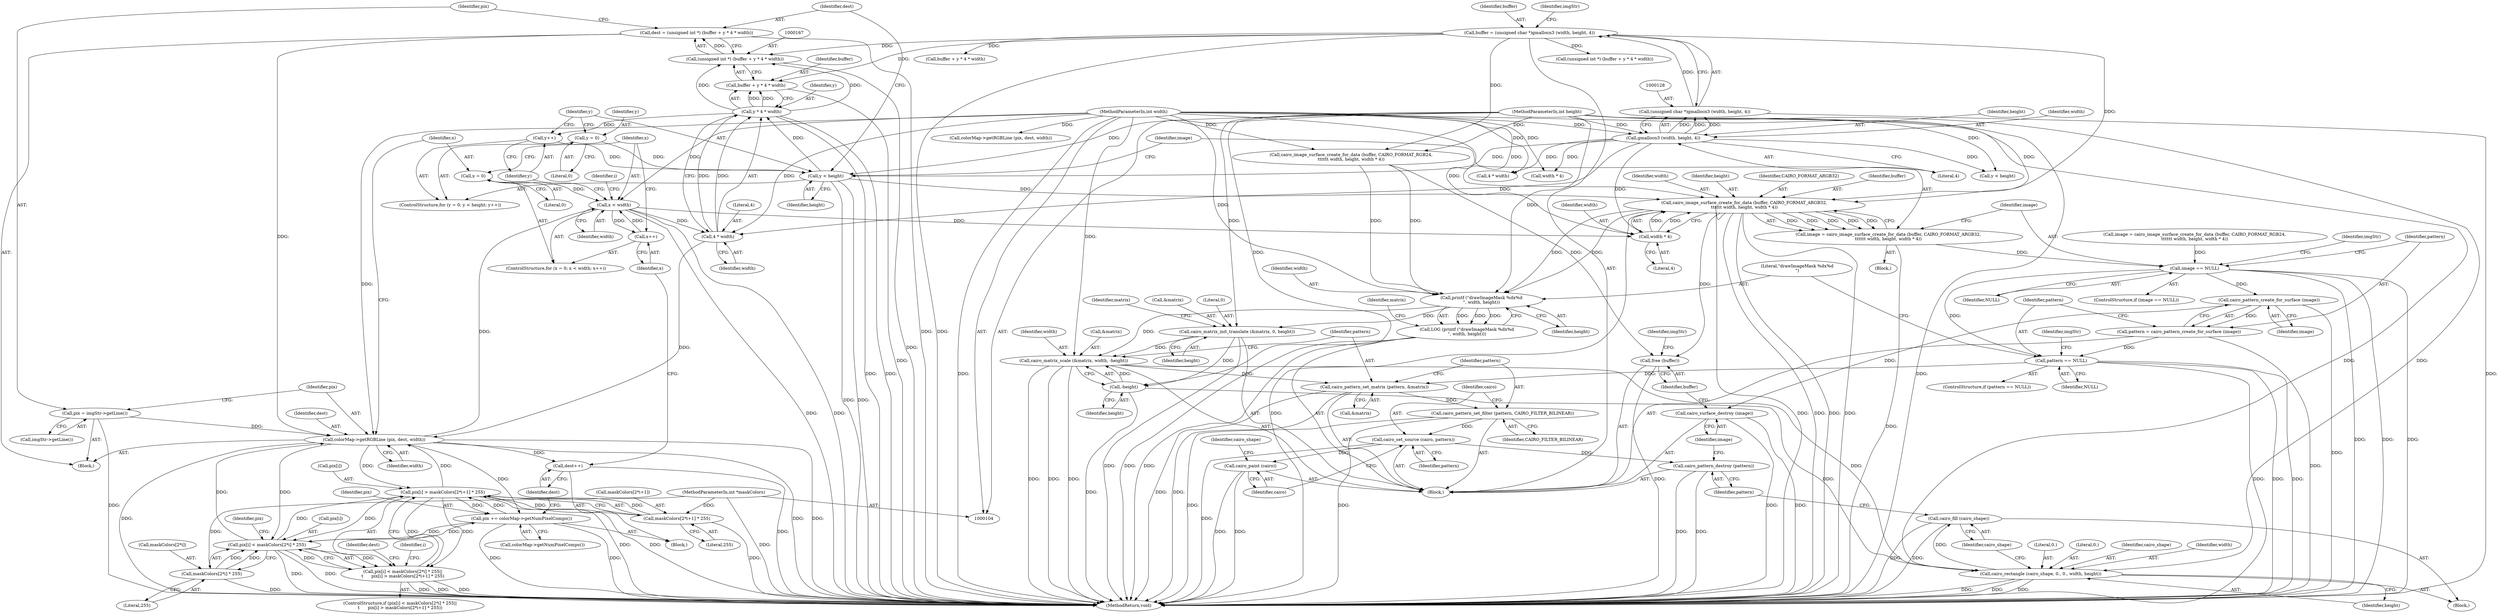 digraph "0_poppler_7b2d314a61fd0e12f47c62996cb49ec0d1ba747a_1@integer" {
"1000164" [label="(Call,dest = (unsigned int *) (buffer + y * 4 * width))"];
"1000166" [label="(Call,(unsigned int *) (buffer + y * 4 * width))"];
"1000125" [label="(Call,buffer = (unsigned char *)gmallocn3 (width, height, 4))"];
"1000127" [label="(Call,(unsigned char *)gmallocn3 (width, height, 4))"];
"1000129" [label="(Call,gmallocn3 (width, height, 4))"];
"1000108" [label="(MethodParameterIn,int width)"];
"1000109" [label="(MethodParameterIn,int height)"];
"1000170" [label="(Call,y * 4 * width)"];
"1000158" [label="(Call,y < height)"];
"1000155" [label="(Call,y = 0)"];
"1000161" [label="(Call,y++)"];
"1000172" [label="(Call,4 * width)"];
"1000186" [label="(Call,x < width)"];
"1000189" [label="(Call,x++)"];
"1000183" [label="(Call,x = 0)"];
"1000178" [label="(Call,colorMap->getRGBLine (pix, dest, width))"];
"1000215" [label="(Call,pix[i] > maskColors[2*i+1] * 255)"];
"1000237" [label="(Call,pix += colorMap->getNumPixelComps())"];
"1000204" [label="(Call,pix[i] < maskColors[2*i] * 255)"];
"1000208" [label="(Call,maskColors[2*i] * 255)"];
"1000111" [label="(MethodParameterIn,int *maskColors)"];
"1000219" [label="(Call,maskColors[2*i+1] * 255)"];
"1000175" [label="(Call,pix = imgStr->getLine())"];
"1000164" [label="(Call,dest = (unsigned int *) (buffer + y * 4 * width))"];
"1000244" [label="(Call,cairo_image_surface_create_for_data (buffer, CAIRO_FORMAT_ARGB32,\n\t\t\t\t\t\t width, height, width * 4))"];
"1000242" [label="(Call,image = cairo_image_surface_create_for_data (buffer, CAIRO_FORMAT_ARGB32,\n\t\t\t\t\t\t width, height, width * 4))"];
"1000293" [label="(Call,image == NULL)"];
"1000302" [label="(Call,cairo_pattern_create_for_surface (image))"];
"1000300" [label="(Call,pattern = cairo_pattern_create_for_surface (image))"];
"1000305" [label="(Call,pattern == NULL)"];
"1000328" [label="(Call,cairo_pattern_set_matrix (pattern, &matrix))"];
"1000332" [label="(Call,cairo_pattern_set_filter (pattern, CAIRO_FILTER_BILINEAR))"];
"1000335" [label="(Call,cairo_set_source (cairo, pattern))"];
"1000338" [label="(Call,cairo_paint (cairo))"];
"1000351" [label="(Call,cairo_pattern_destroy (pattern))"];
"1000353" [label="(Call,cairo_surface_destroy (image))"];
"1000313" [label="(Call,printf (\"drawImageMask %dx%d\n\", width, height))"];
"1000312" [label="(Call,LOG (printf (\"drawImageMask %dx%d\n\", width, height)))"];
"1000317" [label="(Call,cairo_matrix_init_translate (&matrix, 0, height))"];
"1000322" [label="(Call,cairo_matrix_scale (&matrix, width, -height))"];
"1000343" [label="(Call,cairo_rectangle (cairo_shape, 0., 0., width, height))"];
"1000349" [label="(Call,cairo_fill (cairo_shape))"];
"1000326" [label="(Call,-height)"];
"1000355" [label="(Call,free (buffer))"];
"1000168" [label="(Call,buffer + y * 4 * width)"];
"1000249" [label="(Call,width * 4)"];
"1000203" [label="(Call,pix[i] < maskColors[2*i] * 255||\n\t      pix[i] > maskColors[2*i+1] * 255)"];
"1000240" [label="(Call,dest++)"];
"1000166" [label="(Call,(unsigned int *) (buffer + y * 4 * width))"];
"1000219" [label="(Call,maskColors[2*i+1] * 255)"];
"1000293" [label="(Call,image == NULL)"];
"1000272" [label="(Call,4 * width)"];
"1000321" [label="(Identifier,height)"];
"1000203" [label="(Call,pix[i] < maskColors[2*i] * 255||\n\t      pix[i] > maskColors[2*i+1] * 255)"];
"1000248" [label="(Identifier,height)"];
"1000162" [label="(Identifier,y)"];
"1000242" [label="(Call,image = cairo_image_surface_create_for_data (buffer, CAIRO_FORMAT_ARGB32,\n\t\t\t\t\t\t width, height, width * 4))"];
"1000130" [label="(Identifier,width)"];
"1000343" [label="(Call,cairo_rectangle (cairo_shape, 0., 0., width, height))"];
"1000168" [label="(Call,buffer + y * 4 * width)"];
"1000246" [label="(Identifier,CAIRO_FORMAT_ARGB32)"];
"1000214" [label="(Literal,255)"];
"1000127" [label="(Call,(unsigned char *)gmallocn3 (width, height, 4))"];
"1000304" [label="(ControlStructure,if (pattern == NULL))"];
"1000217" [label="(Identifier,pix)"];
"1000113" [label="(Block,)"];
"1000126" [label="(Identifier,buffer)"];
"1000356" [label="(Identifier,buffer)"];
"1000189" [label="(Call,x++)"];
"1000194" [label="(Identifier,i)"];
"1000169" [label="(Identifier,buffer)"];
"1000170" [label="(Call,y * 4 * width)"];
"1000313" [label="(Call,printf (\"drawImageMask %dx%d\n\", width, height))"];
"1000351" [label="(Call,cairo_pattern_destroy (pattern))"];
"1000326" [label="(Call,-height)"];
"1000238" [label="(Identifier,pix)"];
"1000209" [label="(Call,maskColors[2*i])"];
"1000323" [label="(Call,&matrix)"];
"1000165" [label="(Identifier,dest)"];
"1000132" [label="(Literal,4)"];
"1000178" [label="(Call,colorMap->getRGBLine (pix, dest, width))"];
"1000164" [label="(Call,dest = (unsigned int *) (buffer + y * 4 * width))"];
"1000180" [label="(Identifier,dest)"];
"1000353" [label="(Call,cairo_surface_destroy (image))"];
"1000134" [label="(Identifier,imgStr)"];
"1000307" [label="(Identifier,NULL)"];
"1000191" [label="(Block,)"];
"1000320" [label="(Literal,0)"];
"1000284" [label="(Call,cairo_image_surface_create_for_data (buffer, CAIRO_FORMAT_RGB24,\n\t\t\t\t\t\t width, height, width * 4))"];
"1000268" [label="(Call,buffer + y * 4 * width)"];
"1000187" [label="(Identifier,x)"];
"1000315" [label="(Identifier,width)"];
"1000177" [label="(Call,imgStr->getLine())"];
"1000322" [label="(Call,cairo_matrix_scale (&matrix, width, -height))"];
"1000346" [label="(Literal,0.)"];
"1000294" [label="(Identifier,image)"];
"1000251" [label="(Literal,4)"];
"1000161" [label="(Call,y++)"];
"1000208" [label="(Call,maskColors[2*i] * 255)"];
"1000244" [label="(Call,cairo_image_surface_create_for_data (buffer, CAIRO_FORMAT_ARGB32,\n\t\t\t\t\t\t width, height, width * 4))"];
"1000249" [label="(Call,width * 4)"];
"1000111" [label="(MethodParameterIn,int *maskColors)"];
"1000220" [label="(Call,maskColors[2*i+1])"];
"1000330" [label="(Call,&matrix)"];
"1000237" [label="(Call,pix += colorMap->getNumPixelComps())"];
"1000155" [label="(Call,y = 0)"];
"1000240" [label="(Call,dest++)"];
"1000171" [label="(Identifier,y)"];
"1000172" [label="(Call,4 * width)"];
"1000158" [label="(Call,y < height)"];
"1000241" [label="(Identifier,dest)"];
"1000349" [label="(Call,cairo_fill (cairo_shape))"];
"1000332" [label="(Call,cairo_pattern_set_filter (pattern, CAIRO_FILTER_BILINEAR))"];
"1000282" [label="(Call,image = cairo_image_surface_create_for_data (buffer, CAIRO_FORMAT_RGB24,\n\t\t\t\t\t\t width, height, width * 4))"];
"1000182" [label="(ControlStructure,for (x = 0; x < width; x++))"];
"1000348" [label="(Identifier,height)"];
"1000183" [label="(Call,x = 0)"];
"1000200" [label="(Identifier,i)"];
"1000184" [label="(Identifier,x)"];
"1000336" [label="(Identifier,cairo)"];
"1000205" [label="(Call,pix[i])"];
"1000245" [label="(Identifier,buffer)"];
"1000131" [label="(Identifier,height)"];
"1000292" [label="(ControlStructure,if (image == NULL))"];
"1000295" [label="(Identifier,NULL)"];
"1000352" [label="(Identifier,pattern)"];
"1000157" [label="(Literal,0)"];
"1000186" [label="(Call,x < width)"];
"1000302" [label="(Call,cairo_pattern_create_for_surface (image))"];
"1000156" [label="(Identifier,y)"];
"1000327" [label="(Identifier,height)"];
"1000300" [label="(Call,pattern = cairo_pattern_create_for_surface (image))"];
"1000359" [label="(MethodReturn,void)"];
"1000154" [label="(ControlStructure,for (y = 0; y < height; y++))"];
"1000239" [label="(Call,colorMap->getNumPixelComps())"];
"1000354" [label="(Identifier,image)"];
"1000278" [label="(Call,colorMap->getRGBLine (pix, dest, width))"];
"1000335" [label="(Call,cairo_set_source (cairo, pattern))"];
"1000181" [label="(Identifier,width)"];
"1000329" [label="(Identifier,pattern)"];
"1000266" [label="(Call,(unsigned int *) (buffer + y * 4 * width))"];
"1000190" [label="(Identifier,x)"];
"1000258" [label="(Call,y < height)"];
"1000305" [label="(Call,pattern == NULL)"];
"1000301" [label="(Identifier,pattern)"];
"1000324" [label="(Identifier,matrix)"];
"1000345" [label="(Literal,0.)"];
"1000153" [label="(Block,)"];
"1000108" [label="(MethodParameterIn,int width)"];
"1000179" [label="(Identifier,pix)"];
"1000325" [label="(Identifier,width)"];
"1000318" [label="(Call,&matrix)"];
"1000227" [label="(Literal,255)"];
"1000342" [label="(Block,)"];
"1000160" [label="(Identifier,height)"];
"1000243" [label="(Identifier,image)"];
"1000341" [label="(Identifier,cairo_shape)"];
"1000176" [label="(Identifier,pix)"];
"1000204" [label="(Call,pix[i] < maskColors[2*i] * 255)"];
"1000338" [label="(Call,cairo_paint (cairo))"];
"1000231" [label="(Identifier,dest)"];
"1000344" [label="(Identifier,cairo_shape)"];
"1000174" [label="(Identifier,width)"];
"1000316" [label="(Identifier,height)"];
"1000215" [label="(Call,pix[i] > maskColors[2*i+1] * 255)"];
"1000109" [label="(MethodParameterIn,int height)"];
"1000317" [label="(Call,cairo_matrix_init_translate (&matrix, 0, height))"];
"1000355" [label="(Call,free (buffer))"];
"1000185" [label="(Literal,0)"];
"1000312" [label="(Call,LOG (printf (\"drawImageMask %dx%d\n\", width, height)))"];
"1000129" [label="(Call,gmallocn3 (width, height, 4))"];
"1000188" [label="(Identifier,width)"];
"1000306" [label="(Identifier,pattern)"];
"1000175" [label="(Call,pix = imgStr->getLine())"];
"1000125" [label="(Call,buffer = (unsigned char *)gmallocn3 (width, height, 4))"];
"1000347" [label="(Identifier,width)"];
"1000202" [label="(ControlStructure,if (pix[i] < maskColors[2*i] * 255||\n\t      pix[i] > maskColors[2*i+1] * 255))"];
"1000163" [label="(Block,)"];
"1000173" [label="(Literal,4)"];
"1000289" [label="(Call,width * 4)"];
"1000216" [label="(Call,pix[i])"];
"1000303" [label="(Identifier,image)"];
"1000310" [label="(Identifier,imgStr)"];
"1000334" [label="(Identifier,CAIRO_FILTER_BILINEAR)"];
"1000159" [label="(Identifier,y)"];
"1000314" [label="(Literal,\"drawImageMask %dx%d\n\")"];
"1000333" [label="(Identifier,pattern)"];
"1000350" [label="(Identifier,cairo_shape)"];
"1000358" [label="(Identifier,imgStr)"];
"1000298" [label="(Identifier,imgStr)"];
"1000250" [label="(Identifier,width)"];
"1000247" [label="(Identifier,width)"];
"1000339" [label="(Identifier,cairo)"];
"1000328" [label="(Call,cairo_pattern_set_matrix (pattern, &matrix))"];
"1000337" [label="(Identifier,pattern)"];
"1000319" [label="(Identifier,matrix)"];
"1000164" -> "1000163"  [label="AST: "];
"1000164" -> "1000166"  [label="CFG: "];
"1000165" -> "1000164"  [label="AST: "];
"1000166" -> "1000164"  [label="AST: "];
"1000176" -> "1000164"  [label="CFG: "];
"1000164" -> "1000359"  [label="DDG: "];
"1000166" -> "1000164"  [label="DDG: "];
"1000164" -> "1000178"  [label="DDG: "];
"1000166" -> "1000168"  [label="CFG: "];
"1000167" -> "1000166"  [label="AST: "];
"1000168" -> "1000166"  [label="AST: "];
"1000166" -> "1000359"  [label="DDG: "];
"1000125" -> "1000166"  [label="DDG: "];
"1000170" -> "1000166"  [label="DDG: "];
"1000170" -> "1000166"  [label="DDG: "];
"1000125" -> "1000113"  [label="AST: "];
"1000125" -> "1000127"  [label="CFG: "];
"1000126" -> "1000125"  [label="AST: "];
"1000127" -> "1000125"  [label="AST: "];
"1000134" -> "1000125"  [label="CFG: "];
"1000125" -> "1000359"  [label="DDG: "];
"1000127" -> "1000125"  [label="DDG: "];
"1000125" -> "1000168"  [label="DDG: "];
"1000125" -> "1000244"  [label="DDG: "];
"1000125" -> "1000266"  [label="DDG: "];
"1000125" -> "1000268"  [label="DDG: "];
"1000125" -> "1000284"  [label="DDG: "];
"1000127" -> "1000129"  [label="CFG: "];
"1000128" -> "1000127"  [label="AST: "];
"1000129" -> "1000127"  [label="AST: "];
"1000127" -> "1000359"  [label="DDG: "];
"1000129" -> "1000127"  [label="DDG: "];
"1000129" -> "1000127"  [label="DDG: "];
"1000129" -> "1000127"  [label="DDG: "];
"1000129" -> "1000132"  [label="CFG: "];
"1000130" -> "1000129"  [label="AST: "];
"1000131" -> "1000129"  [label="AST: "];
"1000132" -> "1000129"  [label="AST: "];
"1000108" -> "1000129"  [label="DDG: "];
"1000109" -> "1000129"  [label="DDG: "];
"1000129" -> "1000158"  [label="DDG: "];
"1000129" -> "1000172"  [label="DDG: "];
"1000129" -> "1000249"  [label="DDG: "];
"1000129" -> "1000258"  [label="DDG: "];
"1000129" -> "1000272"  [label="DDG: "];
"1000129" -> "1000289"  [label="DDG: "];
"1000108" -> "1000104"  [label="AST: "];
"1000108" -> "1000359"  [label="DDG: "];
"1000108" -> "1000172"  [label="DDG: "];
"1000108" -> "1000178"  [label="DDG: "];
"1000108" -> "1000186"  [label="DDG: "];
"1000108" -> "1000244"  [label="DDG: "];
"1000108" -> "1000249"  [label="DDG: "];
"1000108" -> "1000272"  [label="DDG: "];
"1000108" -> "1000278"  [label="DDG: "];
"1000108" -> "1000284"  [label="DDG: "];
"1000108" -> "1000289"  [label="DDG: "];
"1000108" -> "1000313"  [label="DDG: "];
"1000108" -> "1000322"  [label="DDG: "];
"1000108" -> "1000343"  [label="DDG: "];
"1000109" -> "1000104"  [label="AST: "];
"1000109" -> "1000359"  [label="DDG: "];
"1000109" -> "1000158"  [label="DDG: "];
"1000109" -> "1000244"  [label="DDG: "];
"1000109" -> "1000258"  [label="DDG: "];
"1000109" -> "1000284"  [label="DDG: "];
"1000109" -> "1000313"  [label="DDG: "];
"1000109" -> "1000317"  [label="DDG: "];
"1000109" -> "1000326"  [label="DDG: "];
"1000109" -> "1000343"  [label="DDG: "];
"1000170" -> "1000168"  [label="AST: "];
"1000170" -> "1000172"  [label="CFG: "];
"1000171" -> "1000170"  [label="AST: "];
"1000172" -> "1000170"  [label="AST: "];
"1000168" -> "1000170"  [label="CFG: "];
"1000170" -> "1000359"  [label="DDG: "];
"1000170" -> "1000359"  [label="DDG: "];
"1000170" -> "1000161"  [label="DDG: "];
"1000170" -> "1000168"  [label="DDG: "];
"1000170" -> "1000168"  [label="DDG: "];
"1000158" -> "1000170"  [label="DDG: "];
"1000172" -> "1000170"  [label="DDG: "];
"1000172" -> "1000170"  [label="DDG: "];
"1000158" -> "1000154"  [label="AST: "];
"1000158" -> "1000160"  [label="CFG: "];
"1000159" -> "1000158"  [label="AST: "];
"1000160" -> "1000158"  [label="AST: "];
"1000165" -> "1000158"  [label="CFG: "];
"1000243" -> "1000158"  [label="CFG: "];
"1000158" -> "1000359"  [label="DDG: "];
"1000158" -> "1000359"  [label="DDG: "];
"1000155" -> "1000158"  [label="DDG: "];
"1000161" -> "1000158"  [label="DDG: "];
"1000158" -> "1000244"  [label="DDG: "];
"1000155" -> "1000154"  [label="AST: "];
"1000155" -> "1000157"  [label="CFG: "];
"1000156" -> "1000155"  [label="AST: "];
"1000157" -> "1000155"  [label="AST: "];
"1000159" -> "1000155"  [label="CFG: "];
"1000161" -> "1000154"  [label="AST: "];
"1000161" -> "1000162"  [label="CFG: "];
"1000162" -> "1000161"  [label="AST: "];
"1000159" -> "1000161"  [label="CFG: "];
"1000172" -> "1000174"  [label="CFG: "];
"1000173" -> "1000172"  [label="AST: "];
"1000174" -> "1000172"  [label="AST: "];
"1000186" -> "1000172"  [label="DDG: "];
"1000172" -> "1000178"  [label="DDG: "];
"1000186" -> "1000182"  [label="AST: "];
"1000186" -> "1000188"  [label="CFG: "];
"1000187" -> "1000186"  [label="AST: "];
"1000188" -> "1000186"  [label="AST: "];
"1000194" -> "1000186"  [label="CFG: "];
"1000162" -> "1000186"  [label="CFG: "];
"1000186" -> "1000359"  [label="DDG: "];
"1000186" -> "1000359"  [label="DDG: "];
"1000189" -> "1000186"  [label="DDG: "];
"1000183" -> "1000186"  [label="DDG: "];
"1000178" -> "1000186"  [label="DDG: "];
"1000186" -> "1000189"  [label="DDG: "];
"1000186" -> "1000249"  [label="DDG: "];
"1000189" -> "1000182"  [label="AST: "];
"1000189" -> "1000190"  [label="CFG: "];
"1000190" -> "1000189"  [label="AST: "];
"1000187" -> "1000189"  [label="CFG: "];
"1000183" -> "1000182"  [label="AST: "];
"1000183" -> "1000185"  [label="CFG: "];
"1000184" -> "1000183"  [label="AST: "];
"1000185" -> "1000183"  [label="AST: "];
"1000187" -> "1000183"  [label="CFG: "];
"1000178" -> "1000163"  [label="AST: "];
"1000178" -> "1000181"  [label="CFG: "];
"1000179" -> "1000178"  [label="AST: "];
"1000180" -> "1000178"  [label="AST: "];
"1000181" -> "1000178"  [label="AST: "];
"1000184" -> "1000178"  [label="CFG: "];
"1000178" -> "1000359"  [label="DDG: "];
"1000178" -> "1000359"  [label="DDG: "];
"1000178" -> "1000359"  [label="DDG: "];
"1000215" -> "1000178"  [label="DDG: "];
"1000175" -> "1000178"  [label="DDG: "];
"1000204" -> "1000178"  [label="DDG: "];
"1000178" -> "1000204"  [label="DDG: "];
"1000178" -> "1000215"  [label="DDG: "];
"1000178" -> "1000237"  [label="DDG: "];
"1000178" -> "1000240"  [label="DDG: "];
"1000215" -> "1000203"  [label="AST: "];
"1000215" -> "1000219"  [label="CFG: "];
"1000216" -> "1000215"  [label="AST: "];
"1000219" -> "1000215"  [label="AST: "];
"1000203" -> "1000215"  [label="CFG: "];
"1000215" -> "1000359"  [label="DDG: "];
"1000215" -> "1000359"  [label="DDG: "];
"1000215" -> "1000204"  [label="DDG: "];
"1000215" -> "1000203"  [label="DDG: "];
"1000215" -> "1000203"  [label="DDG: "];
"1000237" -> "1000215"  [label="DDG: "];
"1000204" -> "1000215"  [label="DDG: "];
"1000219" -> "1000215"  [label="DDG: "];
"1000219" -> "1000215"  [label="DDG: "];
"1000215" -> "1000237"  [label="DDG: "];
"1000237" -> "1000191"  [label="AST: "];
"1000237" -> "1000239"  [label="CFG: "];
"1000238" -> "1000237"  [label="AST: "];
"1000239" -> "1000237"  [label="AST: "];
"1000241" -> "1000237"  [label="CFG: "];
"1000237" -> "1000359"  [label="DDG: "];
"1000237" -> "1000359"  [label="DDG: "];
"1000237" -> "1000204"  [label="DDG: "];
"1000204" -> "1000237"  [label="DDG: "];
"1000204" -> "1000203"  [label="AST: "];
"1000204" -> "1000208"  [label="CFG: "];
"1000205" -> "1000204"  [label="AST: "];
"1000208" -> "1000204"  [label="AST: "];
"1000217" -> "1000204"  [label="CFG: "];
"1000203" -> "1000204"  [label="CFG: "];
"1000204" -> "1000359"  [label="DDG: "];
"1000204" -> "1000359"  [label="DDG: "];
"1000204" -> "1000203"  [label="DDG: "];
"1000204" -> "1000203"  [label="DDG: "];
"1000208" -> "1000204"  [label="DDG: "];
"1000208" -> "1000204"  [label="DDG: "];
"1000208" -> "1000214"  [label="CFG: "];
"1000209" -> "1000208"  [label="AST: "];
"1000214" -> "1000208"  [label="AST: "];
"1000208" -> "1000359"  [label="DDG: "];
"1000111" -> "1000208"  [label="DDG: "];
"1000111" -> "1000104"  [label="AST: "];
"1000111" -> "1000359"  [label="DDG: "];
"1000111" -> "1000219"  [label="DDG: "];
"1000219" -> "1000227"  [label="CFG: "];
"1000220" -> "1000219"  [label="AST: "];
"1000227" -> "1000219"  [label="AST: "];
"1000219" -> "1000359"  [label="DDG: "];
"1000175" -> "1000163"  [label="AST: "];
"1000175" -> "1000177"  [label="CFG: "];
"1000176" -> "1000175"  [label="AST: "];
"1000177" -> "1000175"  [label="AST: "];
"1000179" -> "1000175"  [label="CFG: "];
"1000175" -> "1000359"  [label="DDG: "];
"1000244" -> "1000242"  [label="AST: "];
"1000244" -> "1000249"  [label="CFG: "];
"1000245" -> "1000244"  [label="AST: "];
"1000246" -> "1000244"  [label="AST: "];
"1000247" -> "1000244"  [label="AST: "];
"1000248" -> "1000244"  [label="AST: "];
"1000249" -> "1000244"  [label="AST: "];
"1000242" -> "1000244"  [label="CFG: "];
"1000244" -> "1000359"  [label="DDG: "];
"1000244" -> "1000359"  [label="DDG: "];
"1000244" -> "1000359"  [label="DDG: "];
"1000244" -> "1000359"  [label="DDG: "];
"1000244" -> "1000359"  [label="DDG: "];
"1000244" -> "1000242"  [label="DDG: "];
"1000244" -> "1000242"  [label="DDG: "];
"1000244" -> "1000242"  [label="DDG: "];
"1000244" -> "1000242"  [label="DDG: "];
"1000244" -> "1000242"  [label="DDG: "];
"1000249" -> "1000244"  [label="DDG: "];
"1000249" -> "1000244"  [label="DDG: "];
"1000244" -> "1000313"  [label="DDG: "];
"1000244" -> "1000313"  [label="DDG: "];
"1000244" -> "1000355"  [label="DDG: "];
"1000242" -> "1000153"  [label="AST: "];
"1000243" -> "1000242"  [label="AST: "];
"1000294" -> "1000242"  [label="CFG: "];
"1000242" -> "1000359"  [label="DDG: "];
"1000242" -> "1000293"  [label="DDG: "];
"1000293" -> "1000292"  [label="AST: "];
"1000293" -> "1000295"  [label="CFG: "];
"1000294" -> "1000293"  [label="AST: "];
"1000295" -> "1000293"  [label="AST: "];
"1000298" -> "1000293"  [label="CFG: "];
"1000301" -> "1000293"  [label="CFG: "];
"1000293" -> "1000359"  [label="DDG: "];
"1000293" -> "1000359"  [label="DDG: "];
"1000293" -> "1000359"  [label="DDG: "];
"1000282" -> "1000293"  [label="DDG: "];
"1000293" -> "1000302"  [label="DDG: "];
"1000293" -> "1000305"  [label="DDG: "];
"1000302" -> "1000300"  [label="AST: "];
"1000302" -> "1000303"  [label="CFG: "];
"1000303" -> "1000302"  [label="AST: "];
"1000300" -> "1000302"  [label="CFG: "];
"1000302" -> "1000359"  [label="DDG: "];
"1000302" -> "1000300"  [label="DDG: "];
"1000302" -> "1000353"  [label="DDG: "];
"1000300" -> "1000113"  [label="AST: "];
"1000301" -> "1000300"  [label="AST: "];
"1000306" -> "1000300"  [label="CFG: "];
"1000300" -> "1000359"  [label="DDG: "];
"1000300" -> "1000305"  [label="DDG: "];
"1000305" -> "1000304"  [label="AST: "];
"1000305" -> "1000307"  [label="CFG: "];
"1000306" -> "1000305"  [label="AST: "];
"1000307" -> "1000305"  [label="AST: "];
"1000310" -> "1000305"  [label="CFG: "];
"1000314" -> "1000305"  [label="CFG: "];
"1000305" -> "1000359"  [label="DDG: "];
"1000305" -> "1000359"  [label="DDG: "];
"1000305" -> "1000359"  [label="DDG: "];
"1000305" -> "1000328"  [label="DDG: "];
"1000328" -> "1000113"  [label="AST: "];
"1000328" -> "1000330"  [label="CFG: "];
"1000329" -> "1000328"  [label="AST: "];
"1000330" -> "1000328"  [label="AST: "];
"1000333" -> "1000328"  [label="CFG: "];
"1000328" -> "1000359"  [label="DDG: "];
"1000328" -> "1000359"  [label="DDG: "];
"1000322" -> "1000328"  [label="DDG: "];
"1000328" -> "1000332"  [label="DDG: "];
"1000332" -> "1000113"  [label="AST: "];
"1000332" -> "1000334"  [label="CFG: "];
"1000333" -> "1000332"  [label="AST: "];
"1000334" -> "1000332"  [label="AST: "];
"1000336" -> "1000332"  [label="CFG: "];
"1000332" -> "1000359"  [label="DDG: "];
"1000332" -> "1000359"  [label="DDG: "];
"1000332" -> "1000335"  [label="DDG: "];
"1000335" -> "1000113"  [label="AST: "];
"1000335" -> "1000337"  [label="CFG: "];
"1000336" -> "1000335"  [label="AST: "];
"1000337" -> "1000335"  [label="AST: "];
"1000339" -> "1000335"  [label="CFG: "];
"1000335" -> "1000359"  [label="DDG: "];
"1000335" -> "1000338"  [label="DDG: "];
"1000335" -> "1000351"  [label="DDG: "];
"1000338" -> "1000113"  [label="AST: "];
"1000338" -> "1000339"  [label="CFG: "];
"1000339" -> "1000338"  [label="AST: "];
"1000341" -> "1000338"  [label="CFG: "];
"1000338" -> "1000359"  [label="DDG: "];
"1000338" -> "1000359"  [label="DDG: "];
"1000351" -> "1000113"  [label="AST: "];
"1000351" -> "1000352"  [label="CFG: "];
"1000352" -> "1000351"  [label="AST: "];
"1000354" -> "1000351"  [label="CFG: "];
"1000351" -> "1000359"  [label="DDG: "];
"1000351" -> "1000359"  [label="DDG: "];
"1000353" -> "1000113"  [label="AST: "];
"1000353" -> "1000354"  [label="CFG: "];
"1000354" -> "1000353"  [label="AST: "];
"1000356" -> "1000353"  [label="CFG: "];
"1000353" -> "1000359"  [label="DDG: "];
"1000353" -> "1000359"  [label="DDG: "];
"1000313" -> "1000312"  [label="AST: "];
"1000313" -> "1000316"  [label="CFG: "];
"1000314" -> "1000313"  [label="AST: "];
"1000315" -> "1000313"  [label="AST: "];
"1000316" -> "1000313"  [label="AST: "];
"1000312" -> "1000313"  [label="CFG: "];
"1000313" -> "1000312"  [label="DDG: "];
"1000313" -> "1000312"  [label="DDG: "];
"1000313" -> "1000312"  [label="DDG: "];
"1000284" -> "1000313"  [label="DDG: "];
"1000284" -> "1000313"  [label="DDG: "];
"1000313" -> "1000317"  [label="DDG: "];
"1000313" -> "1000322"  [label="DDG: "];
"1000312" -> "1000113"  [label="AST: "];
"1000319" -> "1000312"  [label="CFG: "];
"1000312" -> "1000359"  [label="DDG: "];
"1000312" -> "1000359"  [label="DDG: "];
"1000317" -> "1000113"  [label="AST: "];
"1000317" -> "1000321"  [label="CFG: "];
"1000318" -> "1000317"  [label="AST: "];
"1000320" -> "1000317"  [label="AST: "];
"1000321" -> "1000317"  [label="AST: "];
"1000324" -> "1000317"  [label="CFG: "];
"1000317" -> "1000359"  [label="DDG: "];
"1000317" -> "1000322"  [label="DDG: "];
"1000317" -> "1000326"  [label="DDG: "];
"1000322" -> "1000113"  [label="AST: "];
"1000322" -> "1000326"  [label="CFG: "];
"1000323" -> "1000322"  [label="AST: "];
"1000325" -> "1000322"  [label="AST: "];
"1000326" -> "1000322"  [label="AST: "];
"1000329" -> "1000322"  [label="CFG: "];
"1000322" -> "1000359"  [label="DDG: "];
"1000322" -> "1000359"  [label="DDG: "];
"1000322" -> "1000359"  [label="DDG: "];
"1000326" -> "1000322"  [label="DDG: "];
"1000322" -> "1000343"  [label="DDG: "];
"1000343" -> "1000342"  [label="AST: "];
"1000343" -> "1000348"  [label="CFG: "];
"1000344" -> "1000343"  [label="AST: "];
"1000345" -> "1000343"  [label="AST: "];
"1000346" -> "1000343"  [label="AST: "];
"1000347" -> "1000343"  [label="AST: "];
"1000348" -> "1000343"  [label="AST: "];
"1000350" -> "1000343"  [label="CFG: "];
"1000343" -> "1000359"  [label="DDG: "];
"1000343" -> "1000359"  [label="DDG: "];
"1000343" -> "1000359"  [label="DDG: "];
"1000326" -> "1000343"  [label="DDG: "];
"1000343" -> "1000349"  [label="DDG: "];
"1000349" -> "1000342"  [label="AST: "];
"1000349" -> "1000350"  [label="CFG: "];
"1000350" -> "1000349"  [label="AST: "];
"1000352" -> "1000349"  [label="CFG: "];
"1000349" -> "1000359"  [label="DDG: "];
"1000349" -> "1000359"  [label="DDG: "];
"1000326" -> "1000327"  [label="CFG: "];
"1000327" -> "1000326"  [label="AST: "];
"1000326" -> "1000359"  [label="DDG: "];
"1000355" -> "1000113"  [label="AST: "];
"1000355" -> "1000356"  [label="CFG: "];
"1000356" -> "1000355"  [label="AST: "];
"1000358" -> "1000355"  [label="CFG: "];
"1000355" -> "1000359"  [label="DDG: "];
"1000284" -> "1000355"  [label="DDG: "];
"1000169" -> "1000168"  [label="AST: "];
"1000168" -> "1000359"  [label="DDG: "];
"1000249" -> "1000251"  [label="CFG: "];
"1000250" -> "1000249"  [label="AST: "];
"1000251" -> "1000249"  [label="AST: "];
"1000203" -> "1000202"  [label="AST: "];
"1000231" -> "1000203"  [label="CFG: "];
"1000200" -> "1000203"  [label="CFG: "];
"1000203" -> "1000359"  [label="DDG: "];
"1000203" -> "1000359"  [label="DDG: "];
"1000203" -> "1000359"  [label="DDG: "];
"1000240" -> "1000191"  [label="AST: "];
"1000240" -> "1000241"  [label="CFG: "];
"1000241" -> "1000240"  [label="AST: "];
"1000190" -> "1000240"  [label="CFG: "];
"1000240" -> "1000359"  [label="DDG: "];
}
